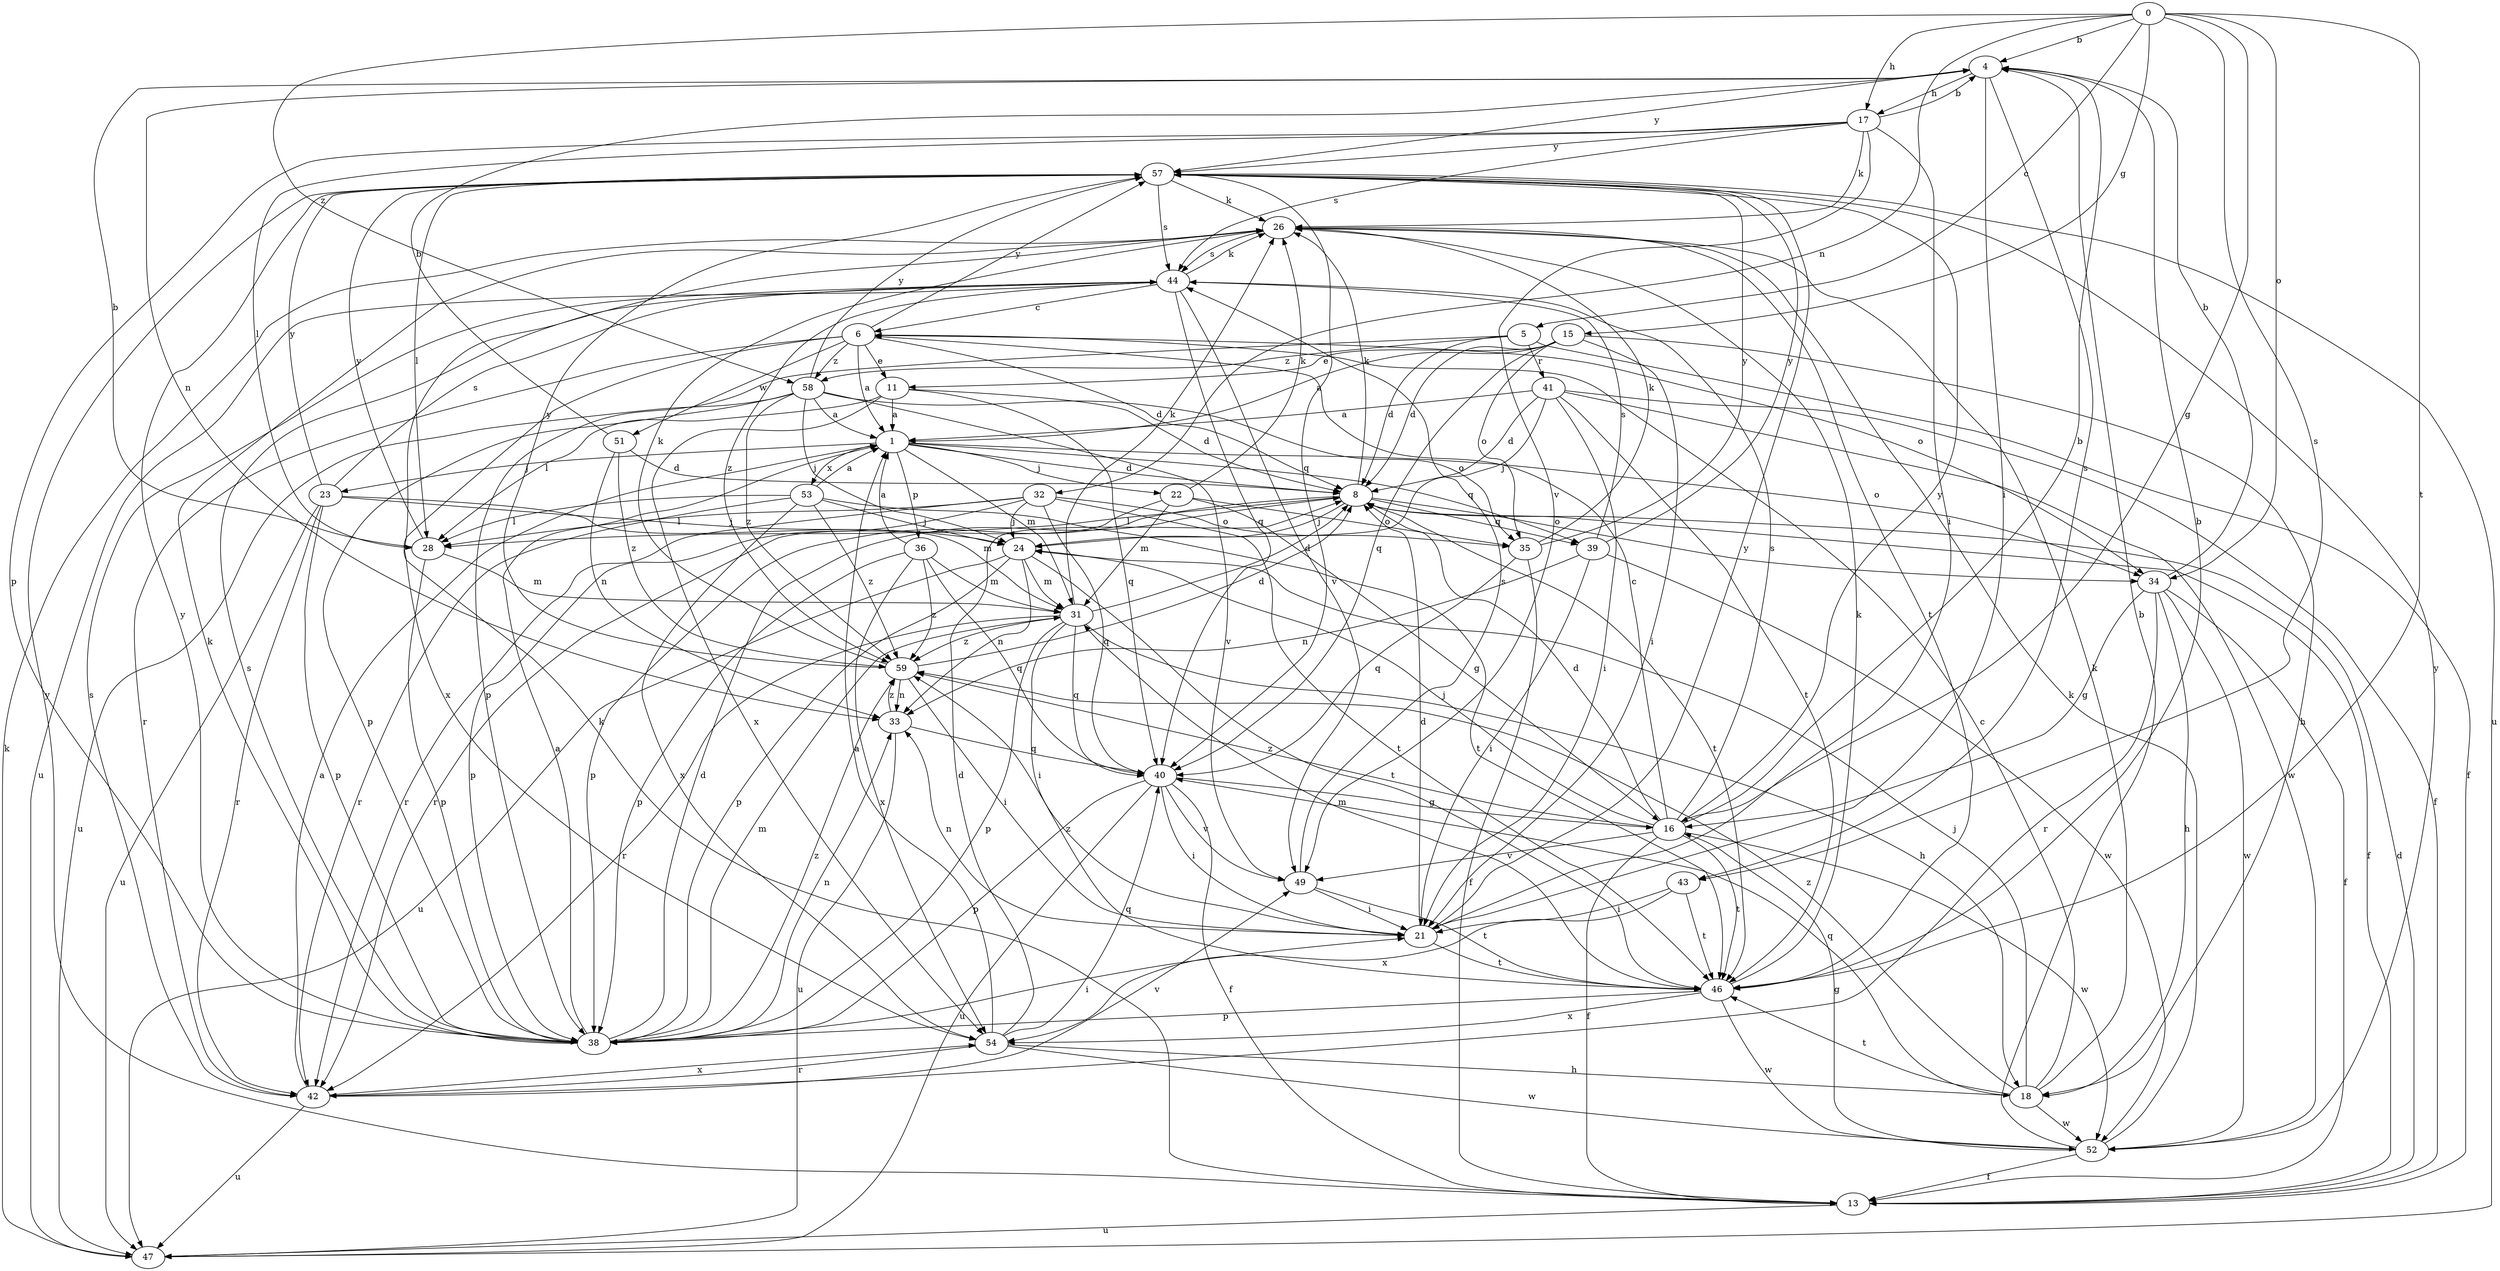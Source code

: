 strict digraph  {
0;
1;
4;
5;
6;
8;
11;
13;
15;
16;
17;
18;
21;
22;
23;
24;
26;
28;
31;
32;
33;
34;
35;
36;
38;
39;
40;
41;
42;
43;
44;
46;
47;
49;
51;
52;
53;
54;
57;
58;
59;
0 -> 4  [label=b];
0 -> 5  [label=c];
0 -> 15  [label=g];
0 -> 16  [label=g];
0 -> 17  [label=h];
0 -> 32  [label=n];
0 -> 34  [label=o];
0 -> 43  [label=s];
0 -> 46  [label=t];
0 -> 58  [label=z];
1 -> 8  [label=d];
1 -> 22  [label=j];
1 -> 23  [label=j];
1 -> 31  [label=m];
1 -> 34  [label=o];
1 -> 36  [label=p];
1 -> 39  [label=q];
1 -> 53  [label=x];
4 -> 17  [label=h];
4 -> 21  [label=i];
4 -> 33  [label=n];
4 -> 43  [label=s];
4 -> 57  [label=y];
5 -> 8  [label=d];
5 -> 13  [label=f];
5 -> 38  [label=p];
5 -> 41  [label=r];
5 -> 58  [label=z];
6 -> 1  [label=a];
6 -> 8  [label=d];
6 -> 11  [label=e];
6 -> 34  [label=o];
6 -> 42  [label=r];
6 -> 51  [label=w];
6 -> 54  [label=x];
6 -> 57  [label=y];
6 -> 58  [label=z];
8 -> 13  [label=f];
8 -> 24  [label=j];
8 -> 26  [label=k];
8 -> 28  [label=l];
8 -> 34  [label=o];
8 -> 38  [label=p];
8 -> 39  [label=q];
8 -> 46  [label=t];
11 -> 1  [label=a];
11 -> 8  [label=d];
11 -> 28  [label=l];
11 -> 40  [label=q];
11 -> 54  [label=x];
13 -> 8  [label=d];
13 -> 26  [label=k];
13 -> 47  [label=u];
13 -> 57  [label=y];
15 -> 1  [label=a];
15 -> 8  [label=d];
15 -> 11  [label=e];
15 -> 18  [label=h];
15 -> 21  [label=i];
15 -> 35  [label=o];
15 -> 40  [label=q];
16 -> 4  [label=b];
16 -> 6  [label=c];
16 -> 8  [label=d];
16 -> 13  [label=f];
16 -> 24  [label=j];
16 -> 44  [label=s];
16 -> 46  [label=t];
16 -> 49  [label=v];
16 -> 52  [label=w];
16 -> 57  [label=y];
16 -> 59  [label=z];
17 -> 4  [label=b];
17 -> 21  [label=i];
17 -> 26  [label=k];
17 -> 28  [label=l];
17 -> 38  [label=p];
17 -> 44  [label=s];
17 -> 49  [label=v];
17 -> 57  [label=y];
18 -> 6  [label=c];
18 -> 24  [label=j];
18 -> 26  [label=k];
18 -> 40  [label=q];
18 -> 46  [label=t];
18 -> 52  [label=w];
18 -> 59  [label=z];
21 -> 8  [label=d];
21 -> 33  [label=n];
21 -> 46  [label=t];
21 -> 57  [label=y];
22 -> 16  [label=g];
22 -> 26  [label=k];
22 -> 31  [label=m];
22 -> 35  [label=o];
22 -> 42  [label=r];
23 -> 24  [label=j];
23 -> 31  [label=m];
23 -> 38  [label=p];
23 -> 42  [label=r];
23 -> 44  [label=s];
23 -> 47  [label=u];
23 -> 57  [label=y];
24 -> 31  [label=m];
24 -> 33  [label=n];
24 -> 38  [label=p];
24 -> 46  [label=t];
24 -> 47  [label=u];
26 -> 44  [label=s];
26 -> 46  [label=t];
28 -> 4  [label=b];
28 -> 31  [label=m];
28 -> 38  [label=p];
28 -> 57  [label=y];
31 -> 8  [label=d];
31 -> 18  [label=h];
31 -> 21  [label=i];
31 -> 26  [label=k];
31 -> 38  [label=p];
31 -> 40  [label=q];
31 -> 42  [label=r];
31 -> 59  [label=z];
32 -> 24  [label=j];
32 -> 28  [label=l];
32 -> 35  [label=o];
32 -> 38  [label=p];
32 -> 40  [label=q];
32 -> 42  [label=r];
32 -> 46  [label=t];
33 -> 40  [label=q];
33 -> 47  [label=u];
33 -> 59  [label=z];
34 -> 4  [label=b];
34 -> 13  [label=f];
34 -> 16  [label=g];
34 -> 18  [label=h];
34 -> 42  [label=r];
34 -> 52  [label=w];
35 -> 13  [label=f];
35 -> 26  [label=k];
35 -> 40  [label=q];
35 -> 57  [label=y];
36 -> 1  [label=a];
36 -> 31  [label=m];
36 -> 38  [label=p];
36 -> 40  [label=q];
36 -> 54  [label=x];
36 -> 59  [label=z];
38 -> 1  [label=a];
38 -> 8  [label=d];
38 -> 21  [label=i];
38 -> 26  [label=k];
38 -> 31  [label=m];
38 -> 33  [label=n];
38 -> 44  [label=s];
38 -> 57  [label=y];
38 -> 59  [label=z];
39 -> 21  [label=i];
39 -> 33  [label=n];
39 -> 44  [label=s];
39 -> 52  [label=w];
39 -> 57  [label=y];
40 -> 13  [label=f];
40 -> 16  [label=g];
40 -> 21  [label=i];
40 -> 38  [label=p];
40 -> 47  [label=u];
40 -> 49  [label=v];
41 -> 1  [label=a];
41 -> 8  [label=d];
41 -> 13  [label=f];
41 -> 21  [label=i];
41 -> 24  [label=j];
41 -> 46  [label=t];
41 -> 52  [label=w];
42 -> 1  [label=a];
42 -> 44  [label=s];
42 -> 47  [label=u];
42 -> 49  [label=v];
42 -> 54  [label=x];
43 -> 21  [label=i];
43 -> 46  [label=t];
43 -> 54  [label=x];
44 -> 6  [label=c];
44 -> 26  [label=k];
44 -> 40  [label=q];
44 -> 47  [label=u];
44 -> 49  [label=v];
44 -> 59  [label=z];
46 -> 4  [label=b];
46 -> 26  [label=k];
46 -> 31  [label=m];
46 -> 38  [label=p];
46 -> 52  [label=w];
46 -> 54  [label=x];
46 -> 59  [label=z];
47 -> 26  [label=k];
49 -> 21  [label=i];
49 -> 44  [label=s];
49 -> 46  [label=t];
51 -> 4  [label=b];
51 -> 8  [label=d];
51 -> 33  [label=n];
51 -> 59  [label=z];
52 -> 4  [label=b];
52 -> 13  [label=f];
52 -> 16  [label=g];
52 -> 26  [label=k];
52 -> 57  [label=y];
53 -> 1  [label=a];
53 -> 24  [label=j];
53 -> 28  [label=l];
53 -> 42  [label=r];
53 -> 46  [label=t];
53 -> 54  [label=x];
53 -> 59  [label=z];
54 -> 1  [label=a];
54 -> 8  [label=d];
54 -> 18  [label=h];
54 -> 40  [label=q];
54 -> 42  [label=r];
54 -> 52  [label=w];
57 -> 26  [label=k];
57 -> 28  [label=l];
57 -> 40  [label=q];
57 -> 44  [label=s];
57 -> 47  [label=u];
58 -> 1  [label=a];
58 -> 24  [label=j];
58 -> 35  [label=o];
58 -> 38  [label=p];
58 -> 47  [label=u];
58 -> 49  [label=v];
58 -> 57  [label=y];
58 -> 59  [label=z];
59 -> 8  [label=d];
59 -> 21  [label=i];
59 -> 26  [label=k];
59 -> 33  [label=n];
59 -> 57  [label=y];
}
